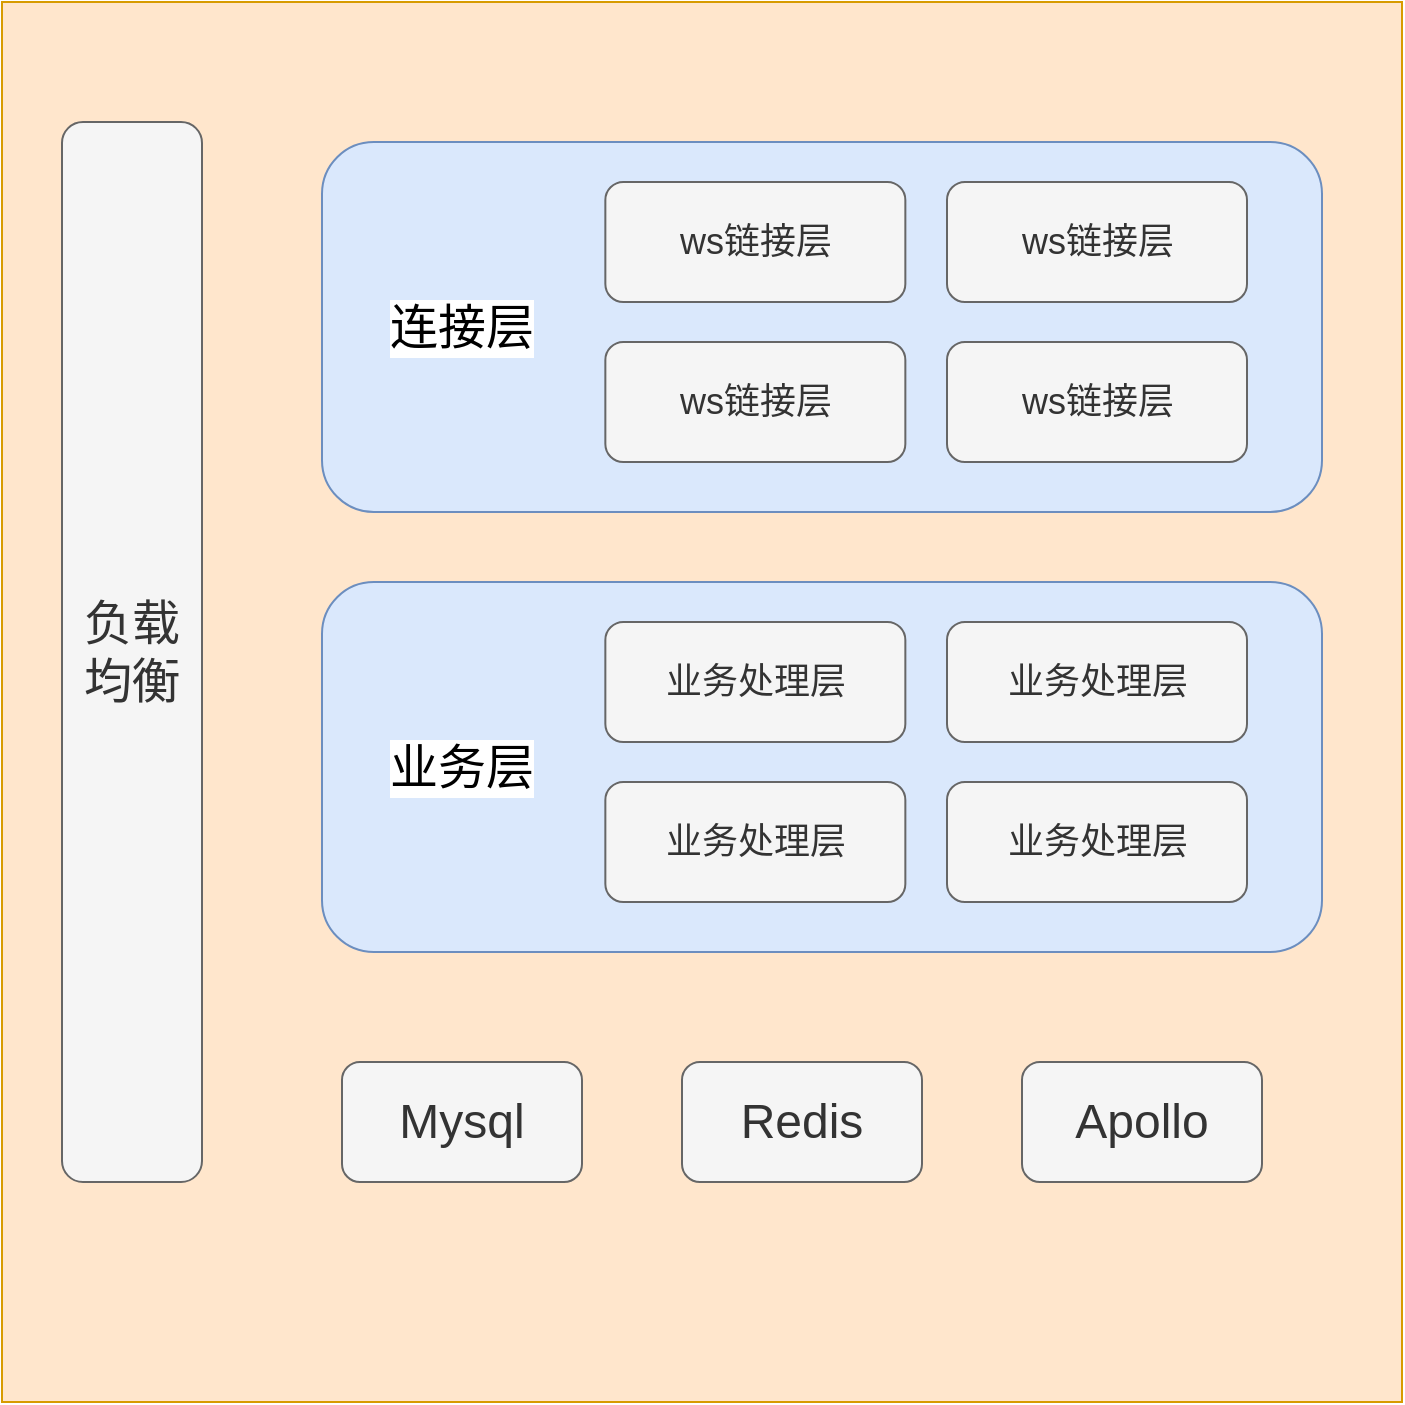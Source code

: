 <mxfile version="21.7.2" type="github">
  <diagram name="第 1 页" id="wdnxUxDQh5qZpy7v3uiz">
    <mxGraphModel dx="1332" dy="752" grid="1" gridSize="10" guides="1" tooltips="1" connect="1" arrows="1" fold="1" page="1" pageScale="1" pageWidth="827" pageHeight="1169" math="0" shadow="0">
      <root>
        <mxCell id="0" />
        <mxCell id="1" parent="0" />
        <mxCell id="n5quvRpB_-GBomkRcWhm-1" value="" style="whiteSpace=wrap;html=1;aspect=fixed;" vertex="1" parent="1">
          <mxGeometry x="370" y="410" width="80" height="80" as="geometry" />
        </mxCell>
        <mxCell id="n5quvRpB_-GBomkRcWhm-2" value="" style="whiteSpace=wrap;html=1;aspect=fixed;fillColor=#ffe6cc;strokeColor=#d79b00;" vertex="1" parent="1">
          <mxGeometry x="20" y="40" width="700" height="700" as="geometry" />
        </mxCell>
        <mxCell id="n5quvRpB_-GBomkRcWhm-3" value="&lt;font style=&quot;font-size: 24px;&quot;&gt;负载均衡&lt;/font&gt;" style="rounded=1;whiteSpace=wrap;html=1;fillColor=#f5f5f5;fontColor=#333333;strokeColor=#666666;" vertex="1" parent="1">
          <mxGeometry x="50" y="100" width="70" height="530" as="geometry" />
        </mxCell>
        <mxCell id="n5quvRpB_-GBomkRcWhm-26" value="" style="group" vertex="1" connectable="0" parent="1">
          <mxGeometry x="230" y="110" width="450" height="185" as="geometry" />
        </mxCell>
        <mxCell id="n5quvRpB_-GBomkRcWhm-19" value="" style="rounded=1;whiteSpace=wrap;html=1;fillColor=#dae8fc;fillStyle=auto;strokeColor=#6c8ebf;arcSize=14;" vertex="1" parent="n5quvRpB_-GBomkRcWhm-26">
          <mxGeometry x="-50" width="500" height="185" as="geometry" />
        </mxCell>
        <mxCell id="n5quvRpB_-GBomkRcWhm-22" value="&lt;font style=&quot;font-size: 18px;&quot;&gt;ws链接层&lt;/font&gt;" style="rounded=1;whiteSpace=wrap;html=1;fillColor=#f5f5f5;fontColor=#333333;strokeColor=#666666;" vertex="1" parent="n5quvRpB_-GBomkRcWhm-26">
          <mxGeometry x="91.677" y="20" width="150" height="60" as="geometry" />
        </mxCell>
        <mxCell id="n5quvRpB_-GBomkRcWhm-23" value="&lt;font style=&quot;font-size: 18px;&quot;&gt;ws链接层&lt;/font&gt;" style="rounded=1;whiteSpace=wrap;html=1;fillColor=#f5f5f5;fontColor=#333333;strokeColor=#666666;" vertex="1" parent="n5quvRpB_-GBomkRcWhm-26">
          <mxGeometry x="262.5" y="20" width="150" height="60" as="geometry" />
        </mxCell>
        <mxCell id="n5quvRpB_-GBomkRcWhm-24" value="&lt;font style=&quot;font-size: 18px;&quot;&gt;ws链接层&lt;/font&gt;" style="rounded=1;whiteSpace=wrap;html=1;fillColor=#f5f5f5;fontColor=#333333;strokeColor=#666666;" vertex="1" parent="n5quvRpB_-GBomkRcWhm-26">
          <mxGeometry x="91.677" y="100" width="150" height="60" as="geometry" />
        </mxCell>
        <mxCell id="n5quvRpB_-GBomkRcWhm-25" value="&lt;font style=&quot;font-size: 18px;&quot;&gt;ws链接层&lt;/font&gt;" style="rounded=1;whiteSpace=wrap;html=1;fillColor=#f5f5f5;fontColor=#333333;strokeColor=#666666;" vertex="1" parent="n5quvRpB_-GBomkRcWhm-26">
          <mxGeometry x="262.5" y="100" width="150" height="60" as="geometry" />
        </mxCell>
        <mxCell id="n5quvRpB_-GBomkRcWhm-28" value="&lt;font style=&quot;font-size: 24px;&quot;&gt;连接层&lt;/font&gt;" style="text;html=1;strokeColor=none;fillColor=none;align=center;verticalAlign=middle;whiteSpace=wrap;rounded=0;labelBackgroundColor=default;" vertex="1" parent="n5quvRpB_-GBomkRcWhm-26">
          <mxGeometry x="-21" y="42.5" width="82.32" height="100" as="geometry" />
        </mxCell>
        <mxCell id="n5quvRpB_-GBomkRcWhm-29" value="" style="group" vertex="1" connectable="0" parent="1">
          <mxGeometry x="230" y="330" width="450" height="185" as="geometry" />
        </mxCell>
        <mxCell id="n5quvRpB_-GBomkRcWhm-30" value="" style="rounded=1;whiteSpace=wrap;html=1;fillColor=#dae8fc;fillStyle=auto;strokeColor=#6c8ebf;arcSize=14;" vertex="1" parent="n5quvRpB_-GBomkRcWhm-29">
          <mxGeometry x="-50" width="500" height="185" as="geometry" />
        </mxCell>
        <mxCell id="n5quvRpB_-GBomkRcWhm-31" value="&lt;span style=&quot;font-size: 18px;&quot;&gt;业务处理层&lt;/span&gt;" style="rounded=1;whiteSpace=wrap;html=1;fillColor=#f5f5f5;fontColor=#333333;strokeColor=#666666;" vertex="1" parent="n5quvRpB_-GBomkRcWhm-29">
          <mxGeometry x="91.677" y="20" width="150" height="60" as="geometry" />
        </mxCell>
        <mxCell id="n5quvRpB_-GBomkRcWhm-32" value="&lt;font style=&quot;font-size: 18px;&quot;&gt;业务处理层&lt;/font&gt;" style="rounded=1;whiteSpace=wrap;html=1;fillColor=#f5f5f5;fontColor=#333333;strokeColor=#666666;" vertex="1" parent="n5quvRpB_-GBomkRcWhm-29">
          <mxGeometry x="262.5" y="20" width="150" height="60" as="geometry" />
        </mxCell>
        <mxCell id="n5quvRpB_-GBomkRcWhm-33" value="&lt;span style=&quot;font-size: 18px;&quot;&gt;业务处理层&lt;/span&gt;" style="rounded=1;whiteSpace=wrap;html=1;fillColor=#f5f5f5;fontColor=#333333;strokeColor=#666666;" vertex="1" parent="n5quvRpB_-GBomkRcWhm-29">
          <mxGeometry x="91.677" y="100" width="150" height="60" as="geometry" />
        </mxCell>
        <mxCell id="n5quvRpB_-GBomkRcWhm-34" value="&lt;span style=&quot;font-size: 18px;&quot;&gt;业务处理层&lt;/span&gt;" style="rounded=1;whiteSpace=wrap;html=1;fillColor=#f5f5f5;fontColor=#333333;strokeColor=#666666;" vertex="1" parent="n5quvRpB_-GBomkRcWhm-29">
          <mxGeometry x="262.5" y="100" width="150" height="60" as="geometry" />
        </mxCell>
        <mxCell id="n5quvRpB_-GBomkRcWhm-35" value="&lt;span style=&quot;font-size: 24px;&quot;&gt;业务层&lt;/span&gt;" style="text;html=1;strokeColor=none;fillColor=none;align=center;verticalAlign=middle;whiteSpace=wrap;rounded=0;labelBackgroundColor=default;" vertex="1" parent="n5quvRpB_-GBomkRcWhm-29">
          <mxGeometry x="-21" y="42.5" width="82.32" height="100" as="geometry" />
        </mxCell>
        <mxCell id="n5quvRpB_-GBomkRcWhm-36" value="&lt;font style=&quot;font-size: 24px;&quot;&gt;Mysql&lt;/font&gt;" style="rounded=1;whiteSpace=wrap;html=1;fillColor=#f5f5f5;fontColor=#333333;strokeColor=#666666;" vertex="1" parent="1">
          <mxGeometry x="190" y="570" width="120" height="60" as="geometry" />
        </mxCell>
        <mxCell id="n5quvRpB_-GBomkRcWhm-37" value="&lt;span style=&quot;font-size: 24px;&quot;&gt;Redis&lt;/span&gt;" style="rounded=1;whiteSpace=wrap;html=1;fillColor=#f5f5f5;fontColor=#333333;strokeColor=#666666;" vertex="1" parent="1">
          <mxGeometry x="360" y="570" width="120" height="60" as="geometry" />
        </mxCell>
        <mxCell id="n5quvRpB_-GBomkRcWhm-38" value="&lt;span style=&quot;font-size: 24px;&quot;&gt;Apollo&lt;/span&gt;" style="rounded=1;whiteSpace=wrap;html=1;fillColor=#f5f5f5;fontColor=#333333;strokeColor=#666666;" vertex="1" parent="1">
          <mxGeometry x="530" y="570" width="120" height="60" as="geometry" />
        </mxCell>
      </root>
    </mxGraphModel>
  </diagram>
</mxfile>
